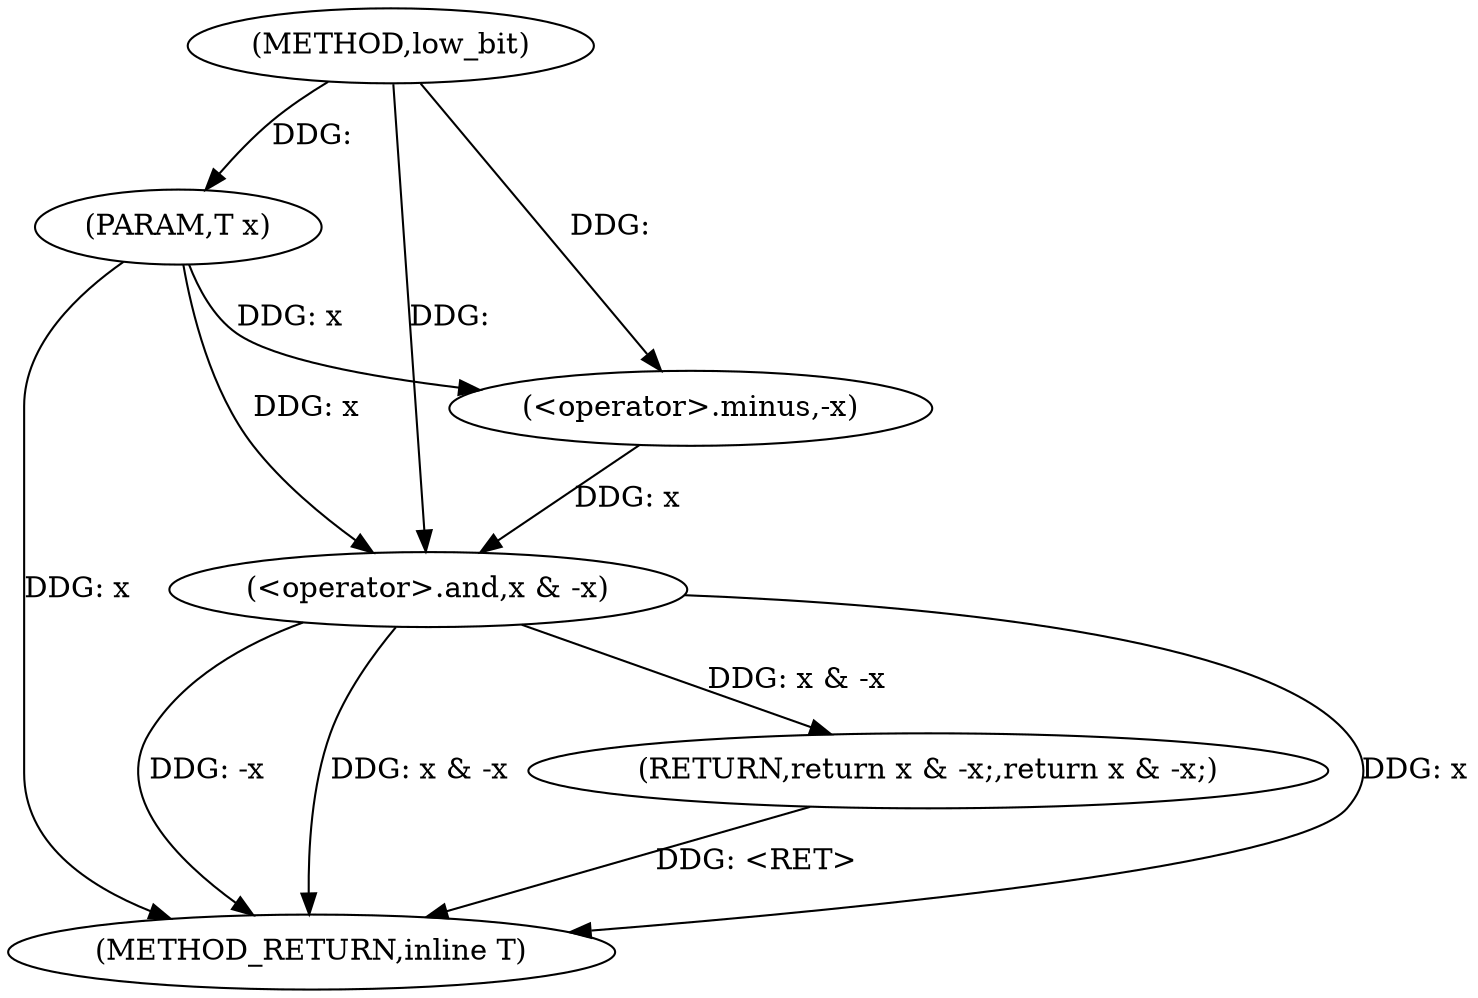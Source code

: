 digraph "low_bit" {  
"1001737" [label = "(METHOD,low_bit)" ]
"1001745" [label = "(METHOD_RETURN,inline T)" ]
"1001738" [label = "(PARAM,T x)" ]
"1001740" [label = "(RETURN,return x & -x;,return x & -x;)" ]
"1001741" [label = "(<operator>.and,x & -x)" ]
"1001743" [label = "(<operator>.minus,-x)" ]
  "1001740" -> "1001745"  [ label = "DDG: <RET>"] 
  "1001738" -> "1001745"  [ label = "DDG: x"] 
  "1001741" -> "1001745"  [ label = "DDG: x"] 
  "1001741" -> "1001745"  [ label = "DDG: -x"] 
  "1001741" -> "1001745"  [ label = "DDG: x & -x"] 
  "1001737" -> "1001738"  [ label = "DDG: "] 
  "1001741" -> "1001740"  [ label = "DDG: x & -x"] 
  "1001743" -> "1001741"  [ label = "DDG: x"] 
  "1001738" -> "1001741"  [ label = "DDG: x"] 
  "1001737" -> "1001741"  [ label = "DDG: "] 
  "1001738" -> "1001743"  [ label = "DDG: x"] 
  "1001737" -> "1001743"  [ label = "DDG: "] 
}

